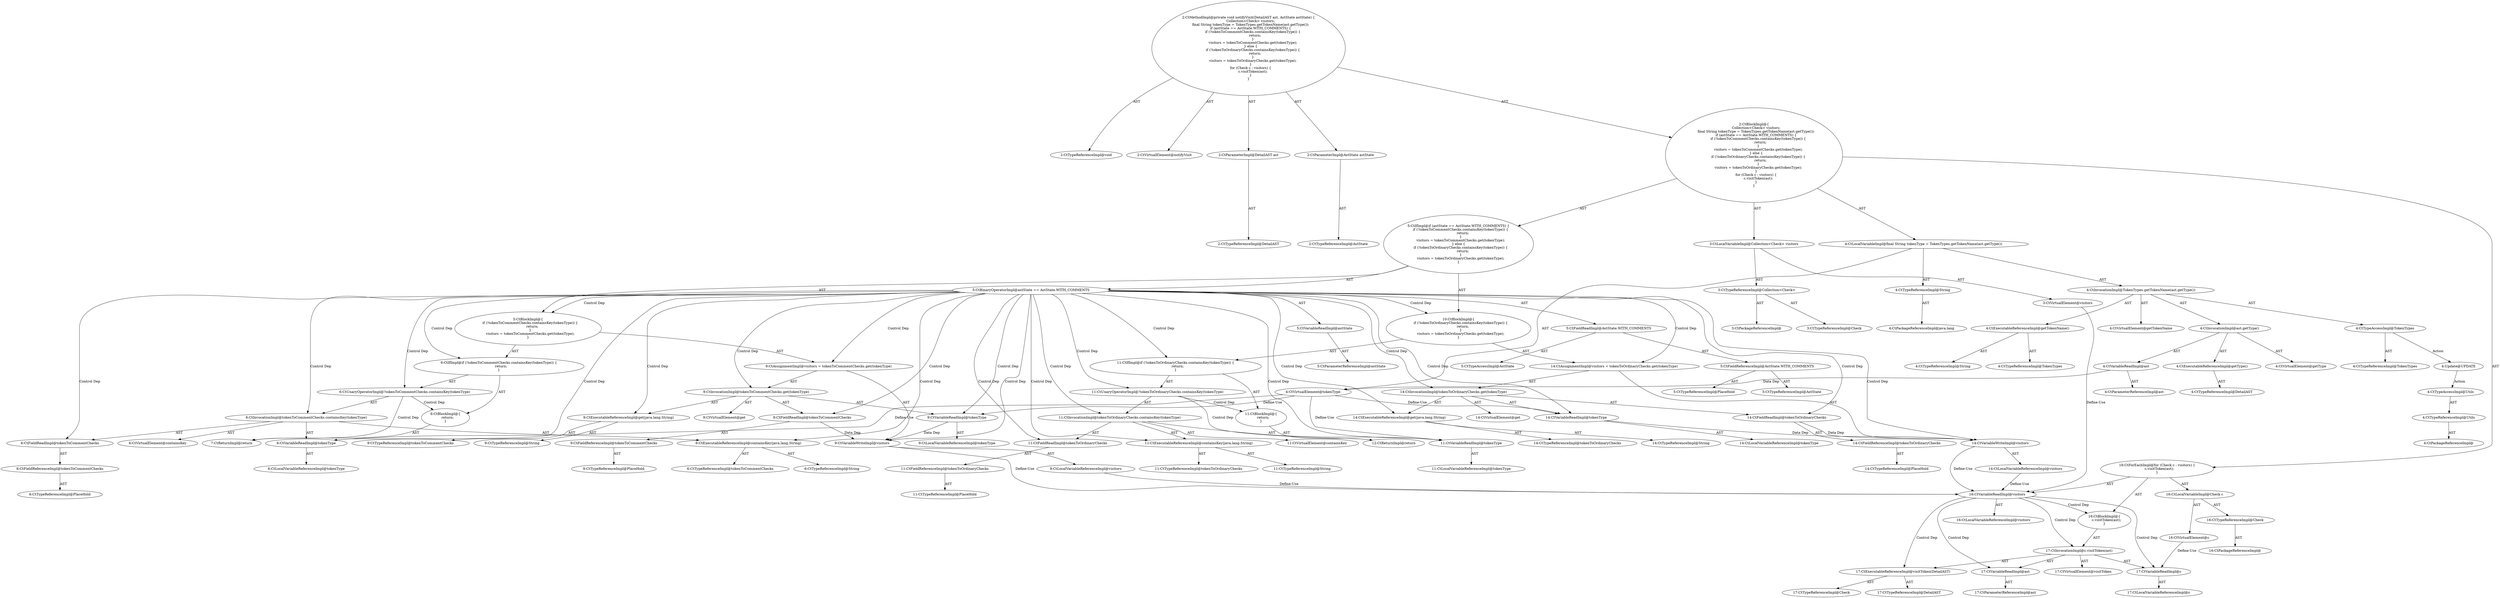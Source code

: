 digraph "notifyVisit#?,DetailAST,AstState" {
0 [label="2:CtTypeReferenceImpl@void" shape=ellipse]
1 [label="2:CtVirtualElement@notifyVisit" shape=ellipse]
2 [label="2:CtParameterImpl@DetailAST ast" shape=ellipse]
3 [label="2:CtTypeReferenceImpl@DetailAST" shape=ellipse]
4 [label="2:CtParameterImpl@AstState astState" shape=ellipse]
5 [label="2:CtTypeReferenceImpl@AstState" shape=ellipse]
6 [label="3:CtTypeReferenceImpl@Collection<Check>" shape=ellipse]
7 [label="3:CtPackageReferenceImpl@" shape=ellipse]
8 [label="3:CtTypeReferenceImpl@Check" shape=ellipse]
9 [label="3:CtVirtualElement@visitors" shape=ellipse]
10 [label="3:CtLocalVariableImpl@Collection<Check> visitors" shape=ellipse]
11 [label="4:CtTypeReferenceImpl@String" shape=ellipse]
12 [label="4:CtPackageReferenceImpl@java.lang" shape=ellipse]
13 [label="4:CtExecutableReferenceImpl@getTokenName()" shape=ellipse]
14 [label="4:CtTypeReferenceImpl@TokenTypes" shape=ellipse]
15 [label="4:CtTypeReferenceImpl@String" shape=ellipse]
16 [label="4:CtVirtualElement@getTokenName" shape=ellipse]
17 [label="4:CtTypeAccessImpl@TokenTypes" shape=ellipse]
18 [label="4:CtTypeReferenceImpl@TokenTypes" shape=ellipse]
19 [label="4:CtExecutableReferenceImpl@getType()" shape=ellipse]
20 [label="4:CtTypeReferenceImpl@DetailAST" shape=ellipse]
21 [label="4:CtVirtualElement@getType" shape=ellipse]
22 [label="4:CtVariableReadImpl@ast" shape=ellipse]
23 [label="4:CtParameterReferenceImpl@ast" shape=ellipse]
24 [label="4:CtInvocationImpl@ast.getType()" shape=ellipse]
25 [label="4:CtInvocationImpl@TokenTypes.getTokenName(ast.getType())" shape=ellipse]
26 [label="4:CtVirtualElement@tokenType" shape=ellipse]
27 [label="4:CtLocalVariableImpl@final String tokenType = TokenTypes.getTokenName(ast.getType())" shape=ellipse]
28 [label="5:CtVariableReadImpl@astState" shape=ellipse]
29 [label="5:CtParameterReferenceImpl@astState" shape=ellipse]
30 [label="5:CtFieldReferenceImpl@AstState.WITH_COMMENTS" shape=ellipse]
31 [label="5:CtTypeReferenceImpl@AstState" shape=ellipse]
32 [label="5:CtTypeReferenceImpl@PlaceHold" shape=ellipse]
33 [label="5:CtFieldReadImpl@AstState.WITH_COMMENTS" shape=ellipse]
34 [label="5:CtTypeAccessImpl@AstState" shape=ellipse]
35 [label="5:CtBinaryOperatorImpl@astState == AstState.WITH_COMMENTS" shape=ellipse]
36 [label="6:CtExecutableReferenceImpl@containsKey(java.lang.String)" shape=ellipse]
37 [label="6:CtTypeReferenceImpl@tokenToCommentChecks" shape=ellipse]
38 [label="6:CtTypeReferenceImpl@String" shape=ellipse]
39 [label="6:CtVirtualElement@containsKey" shape=ellipse]
40 [label="6:CtFieldReferenceImpl@tokenToCommentChecks" shape=ellipse]
41 [label="6:CtTypeReferenceImpl@PlaceHold" shape=ellipse]
42 [label="6:CtFieldReadImpl@tokenToCommentChecks" shape=ellipse]
43 [label="6:CtVariableReadImpl@tokenType" shape=ellipse]
44 [label="6:CtLocalVariableReferenceImpl@tokenType" shape=ellipse]
45 [label="6:CtInvocationImpl@tokenToCommentChecks.containsKey(tokenType)" shape=ellipse]
46 [label="6:CtUnaryOperatorImpl@!tokenToCommentChecks.containsKey(tokenType)" shape=ellipse]
47 [label="7:CtReturnImpl@return" shape=ellipse]
48 [label="6:CtBlockImpl@\{
    return;
\}" shape=ellipse]
49 [label="6:CtIfImpl@if (!tokenToCommentChecks.containsKey(tokenType)) \{
    return;
\}" shape=ellipse]
50 [label="9:CtVariableWriteImpl@visitors" shape=ellipse]
51 [label="9:CtLocalVariableReferenceImpl@visitors" shape=ellipse]
52 [label="9:CtExecutableReferenceImpl@get(java.lang.String)" shape=ellipse]
53 [label="9:CtTypeReferenceImpl@tokenToCommentChecks" shape=ellipse]
54 [label="9:CtTypeReferenceImpl@String" shape=ellipse]
55 [label="9:CtVirtualElement@get" shape=ellipse]
56 [label="9:CtFieldReferenceImpl@tokenToCommentChecks" shape=ellipse]
57 [label="9:CtTypeReferenceImpl@PlaceHold" shape=ellipse]
58 [label="9:CtFieldReadImpl@tokenToCommentChecks" shape=ellipse]
59 [label="9:CtVariableReadImpl@tokenType" shape=ellipse]
60 [label="9:CtLocalVariableReferenceImpl@tokenType" shape=ellipse]
61 [label="9:CtInvocationImpl@tokenToCommentChecks.get(tokenType)" shape=ellipse]
62 [label="9:CtAssignmentImpl@visitors = tokenToCommentChecks.get(tokenType)" shape=ellipse]
63 [label="5:CtBlockImpl@\{
    if (!tokenToCommentChecks.containsKey(tokenType)) \{
        return;
    \}
    visitors = tokenToCommentChecks.get(tokenType);
\}" shape=ellipse]
64 [label="11:CtExecutableReferenceImpl@containsKey(java.lang.String)" shape=ellipse]
65 [label="11:CtTypeReferenceImpl@tokenToOrdinaryChecks" shape=ellipse]
66 [label="11:CtTypeReferenceImpl@String" shape=ellipse]
67 [label="11:CtVirtualElement@containsKey" shape=ellipse]
68 [label="11:CtFieldReferenceImpl@tokenToOrdinaryChecks" shape=ellipse]
69 [label="11:CtTypeReferenceImpl@PlaceHold" shape=ellipse]
70 [label="11:CtFieldReadImpl@tokenToOrdinaryChecks" shape=ellipse]
71 [label="11:CtVariableReadImpl@tokenType" shape=ellipse]
72 [label="11:CtLocalVariableReferenceImpl@tokenType" shape=ellipse]
73 [label="11:CtInvocationImpl@tokenToOrdinaryChecks.containsKey(tokenType)" shape=ellipse]
74 [label="11:CtUnaryOperatorImpl@!tokenToOrdinaryChecks.containsKey(tokenType)" shape=ellipse]
75 [label="12:CtReturnImpl@return" shape=ellipse]
76 [label="11:CtBlockImpl@\{
    return;
\}" shape=ellipse]
77 [label="11:CtIfImpl@if (!tokenToOrdinaryChecks.containsKey(tokenType)) \{
    return;
\}" shape=ellipse]
78 [label="14:CtVariableWriteImpl@visitors" shape=ellipse]
79 [label="14:CtLocalVariableReferenceImpl@visitors" shape=ellipse]
80 [label="14:CtExecutableReferenceImpl@get(java.lang.String)" shape=ellipse]
81 [label="14:CtTypeReferenceImpl@tokenToOrdinaryChecks" shape=ellipse]
82 [label="14:CtTypeReferenceImpl@String" shape=ellipse]
83 [label="14:CtVirtualElement@get" shape=ellipse]
84 [label="14:CtFieldReferenceImpl@tokenToOrdinaryChecks" shape=ellipse]
85 [label="14:CtTypeReferenceImpl@PlaceHold" shape=ellipse]
86 [label="14:CtFieldReadImpl@tokenToOrdinaryChecks" shape=ellipse]
87 [label="14:CtVariableReadImpl@tokenType" shape=ellipse]
88 [label="14:CtLocalVariableReferenceImpl@tokenType" shape=ellipse]
89 [label="14:CtInvocationImpl@tokenToOrdinaryChecks.get(tokenType)" shape=ellipse]
90 [label="14:CtAssignmentImpl@visitors = tokenToOrdinaryChecks.get(tokenType)" shape=ellipse]
91 [label="10:CtBlockImpl@\{
    if (!tokenToOrdinaryChecks.containsKey(tokenType)) \{
        return;
    \}
    visitors = tokenToOrdinaryChecks.get(tokenType);
\}" shape=ellipse]
92 [label="5:CtIfImpl@if (astState == AstState.WITH_COMMENTS) \{
    if (!tokenToCommentChecks.containsKey(tokenType)) \{
        return;
    \}
    visitors = tokenToCommentChecks.get(tokenType);
\} else \{
    if (!tokenToOrdinaryChecks.containsKey(tokenType)) \{
        return;
    \}
    visitors = tokenToOrdinaryChecks.get(tokenType);
\}" shape=ellipse]
93 [label="16:CtTypeReferenceImpl@Check" shape=ellipse]
94 [label="16:CtPackageReferenceImpl@" shape=ellipse]
95 [label="16:CtVirtualElement@c" shape=ellipse]
96 [label="16:CtLocalVariableImpl@Check c" shape=ellipse]
97 [label="16:CtVariableReadImpl@visitors" shape=ellipse]
98 [label="16:CtLocalVariableReferenceImpl@visitors" shape=ellipse]
99 [label="17:CtExecutableReferenceImpl@visitToken(DetailAST)" shape=ellipse]
100 [label="17:CtTypeReferenceImpl@Check" shape=ellipse]
101 [label="17:CtTypeReferenceImpl@DetailAST" shape=ellipse]
102 [label="17:CtVirtualElement@visitToken" shape=ellipse]
103 [label="17:CtVariableReadImpl@c" shape=ellipse]
104 [label="17:CtLocalVariableReferenceImpl@c" shape=ellipse]
105 [label="17:CtVariableReadImpl@ast" shape=ellipse]
106 [label="17:CtParameterReferenceImpl@ast" shape=ellipse]
107 [label="17:CtInvocationImpl@c.visitToken(ast)" shape=ellipse]
108 [label="16:CtBlockImpl@\{
    c.visitToken(ast);
\}" shape=ellipse]
109 [label="16:CtForEachImpl@for (Check c : visitors) \{
    c.visitToken(ast);
\}" shape=ellipse]
110 [label="2:CtBlockImpl@\{
    Collection<Check> visitors;
    final String tokenType = TokenTypes.getTokenName(ast.getType());
    if (astState == AstState.WITH_COMMENTS) \{
        if (!tokenToCommentChecks.containsKey(tokenType)) \{
            return;
        \}
        visitors = tokenToCommentChecks.get(tokenType);
    \} else \{
        if (!tokenToOrdinaryChecks.containsKey(tokenType)) \{
            return;
        \}
        visitors = tokenToOrdinaryChecks.get(tokenType);
    \}
    for (Check c : visitors) \{
        c.visitToken(ast);
    \}
\}" shape=ellipse]
111 [label="2:CtMethodImpl@private void notifyVisit(DetailAST ast, AstState astState) \{
    Collection<Check> visitors;
    final String tokenType = TokenTypes.getTokenName(ast.getType());
    if (astState == AstState.WITH_COMMENTS) \{
        if (!tokenToCommentChecks.containsKey(tokenType)) \{
            return;
        \}
        visitors = tokenToCommentChecks.get(tokenType);
    \} else \{
        if (!tokenToOrdinaryChecks.containsKey(tokenType)) \{
            return;
        \}
        visitors = tokenToOrdinaryChecks.get(tokenType);
    \}
    for (Check c : visitors) \{
        c.visitToken(ast);
    \}
\}" shape=ellipse]
112 [label="4:Update@UPDATE" shape=ellipse]
113 [label="4:CtPackageReferenceImpl@" shape=ellipse]
114 [label="4:CtTypeReferenceImpl@Utils" shape=ellipse]
115 [label="4:CtTypeAccessImpl@Utils" shape=ellipse]
2 -> 3 [label="AST"];
4 -> 5 [label="AST"];
6 -> 7 [label="AST"];
6 -> 8 [label="AST"];
9 -> 97 [label="Define-Use"];
10 -> 9 [label="AST"];
10 -> 6 [label="AST"];
11 -> 12 [label="AST"];
13 -> 14 [label="AST"];
13 -> 15 [label="AST"];
17 -> 18 [label="AST"];
17 -> 112 [label="Action"];
19 -> 20 [label="AST"];
22 -> 23 [label="AST"];
22 -> 26 [label="Data Dep"];
24 -> 21 [label="AST"];
24 -> 22 [label="AST"];
24 -> 19 [label="AST"];
25 -> 16 [label="AST"];
25 -> 17 [label="AST"];
25 -> 13 [label="AST"];
25 -> 24 [label="AST"];
26 -> 43 [label="Define-Use"];
26 -> 59 [label="Define-Use"];
26 -> 71 [label="Define-Use"];
26 -> 87 [label="Define-Use"];
27 -> 26 [label="AST"];
27 -> 11 [label="AST"];
27 -> 25 [label="AST"];
28 -> 29 [label="AST"];
30 -> 31 [label="AST"];
30 -> 32 [label="AST"];
33 -> 34 [label="AST"];
33 -> 30 [label="AST"];
35 -> 28 [label="AST"];
35 -> 33 [label="AST"];
35 -> 63 [label="Control Dep"];
35 -> 49 [label="Control Dep"];
35 -> 46 [label="Control Dep"];
35 -> 45 [label="Control Dep"];
35 -> 36 [label="Control Dep"];
35 -> 42 [label="Control Dep"];
35 -> 43 [label="Control Dep"];
35 -> 62 [label="Control Dep"];
35 -> 50 [label="Control Dep"];
35 -> 61 [label="Control Dep"];
35 -> 52 [label="Control Dep"];
35 -> 58 [label="Control Dep"];
35 -> 59 [label="Control Dep"];
35 -> 91 [label="Control Dep"];
35 -> 77 [label="Control Dep"];
35 -> 74 [label="Control Dep"];
35 -> 73 [label="Control Dep"];
35 -> 64 [label="Control Dep"];
35 -> 70 [label="Control Dep"];
35 -> 71 [label="Control Dep"];
35 -> 90 [label="Control Dep"];
35 -> 78 [label="Control Dep"];
35 -> 89 [label="Control Dep"];
35 -> 80 [label="Control Dep"];
35 -> 86 [label="Control Dep"];
35 -> 87 [label="Control Dep"];
36 -> 37 [label="AST"];
36 -> 38 [label="AST"];
40 -> 41 [label="AST"];
42 -> 40 [label="AST"];
43 -> 44 [label="AST"];
45 -> 39 [label="AST"];
45 -> 42 [label="AST"];
45 -> 36 [label="AST"];
45 -> 43 [label="AST"];
46 -> 45 [label="AST"];
46 -> 48 [label="Control Dep"];
46 -> 47 [label="Control Dep"];
48 -> 47 [label="AST"];
49 -> 46 [label="AST"];
49 -> 48 [label="AST"];
50 -> 51 [label="AST"];
50 -> 97 [label="Define-Use"];
51 -> 97 [label="Define-Use"];
52 -> 53 [label="AST"];
52 -> 54 [label="AST"];
56 -> 57 [label="AST"];
58 -> 56 [label="AST"];
58 -> 50 [label="Data Dep"];
59 -> 60 [label="AST"];
59 -> 50 [label="Data Dep"];
61 -> 55 [label="AST"];
61 -> 58 [label="AST"];
61 -> 52 [label="AST"];
61 -> 59 [label="AST"];
62 -> 50 [label="AST"];
62 -> 61 [label="AST"];
63 -> 49 [label="AST"];
63 -> 62 [label="AST"];
64 -> 65 [label="AST"];
64 -> 66 [label="AST"];
68 -> 69 [label="AST"];
70 -> 68 [label="AST"];
71 -> 72 [label="AST"];
73 -> 67 [label="AST"];
73 -> 70 [label="AST"];
73 -> 64 [label="AST"];
73 -> 71 [label="AST"];
74 -> 73 [label="AST"];
74 -> 76 [label="Control Dep"];
74 -> 75 [label="Control Dep"];
76 -> 75 [label="AST"];
77 -> 74 [label="AST"];
77 -> 76 [label="AST"];
78 -> 79 [label="AST"];
78 -> 97 [label="Define-Use"];
79 -> 97 [label="Define-Use"];
80 -> 81 [label="AST"];
80 -> 82 [label="AST"];
84 -> 85 [label="AST"];
86 -> 84 [label="AST"];
86 -> 78 [label="Data Dep"];
87 -> 88 [label="AST"];
87 -> 78 [label="Data Dep"];
89 -> 83 [label="AST"];
89 -> 86 [label="AST"];
89 -> 80 [label="AST"];
89 -> 87 [label="AST"];
90 -> 78 [label="AST"];
90 -> 89 [label="AST"];
91 -> 77 [label="AST"];
91 -> 90 [label="AST"];
92 -> 35 [label="AST"];
92 -> 63 [label="AST"];
92 -> 91 [label="AST"];
93 -> 94 [label="AST"];
95 -> 103 [label="Define-Use"];
96 -> 95 [label="AST"];
96 -> 93 [label="AST"];
97 -> 98 [label="AST"];
97 -> 108 [label="Control Dep"];
97 -> 107 [label="Control Dep"];
97 -> 99 [label="Control Dep"];
97 -> 103 [label="Control Dep"];
97 -> 105 [label="Control Dep"];
99 -> 100 [label="AST"];
99 -> 101 [label="AST"];
103 -> 104 [label="AST"];
105 -> 106 [label="AST"];
107 -> 102 [label="AST"];
107 -> 103 [label="AST"];
107 -> 99 [label="AST"];
107 -> 105 [label="AST"];
108 -> 107 [label="AST"];
109 -> 96 [label="AST"];
109 -> 97 [label="AST"];
109 -> 108 [label="AST"];
110 -> 10 [label="AST"];
110 -> 27 [label="AST"];
110 -> 92 [label="AST"];
110 -> 109 [label="AST"];
111 -> 1 [label="AST"];
111 -> 0 [label="AST"];
111 -> 2 [label="AST"];
111 -> 4 [label="AST"];
111 -> 110 [label="AST"];
112 -> 115 [label="Action"];
114 -> 113 [label="AST"];
115 -> 114 [label="AST"];
}